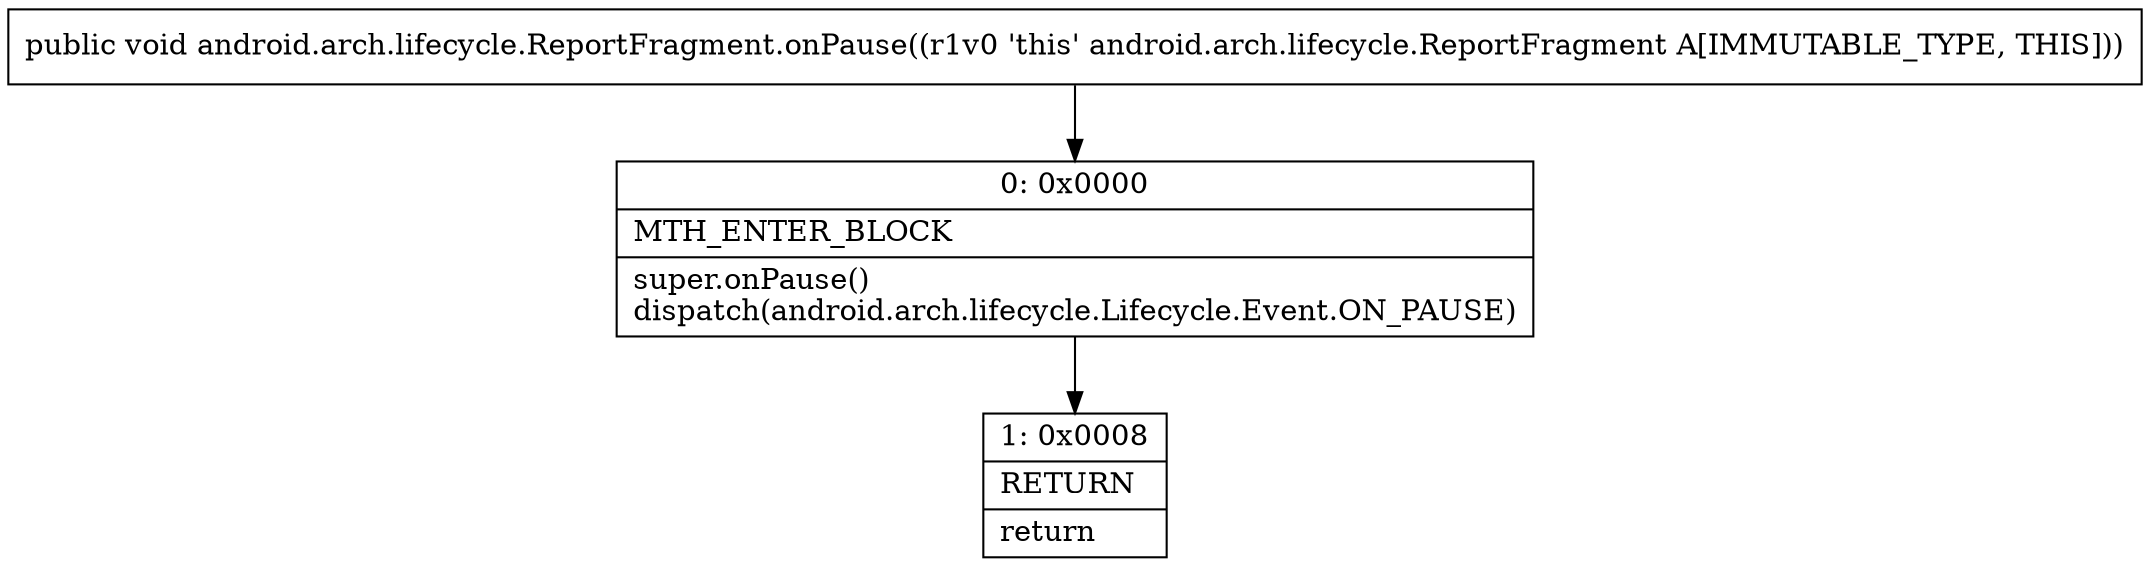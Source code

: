 digraph "CFG forandroid.arch.lifecycle.ReportFragment.onPause()V" {
Node_0 [shape=record,label="{0\:\ 0x0000|MTH_ENTER_BLOCK\l|super.onPause()\ldispatch(android.arch.lifecycle.Lifecycle.Event.ON_PAUSE)\l}"];
Node_1 [shape=record,label="{1\:\ 0x0008|RETURN\l|return\l}"];
MethodNode[shape=record,label="{public void android.arch.lifecycle.ReportFragment.onPause((r1v0 'this' android.arch.lifecycle.ReportFragment A[IMMUTABLE_TYPE, THIS])) }"];
MethodNode -> Node_0;
Node_0 -> Node_1;
}

